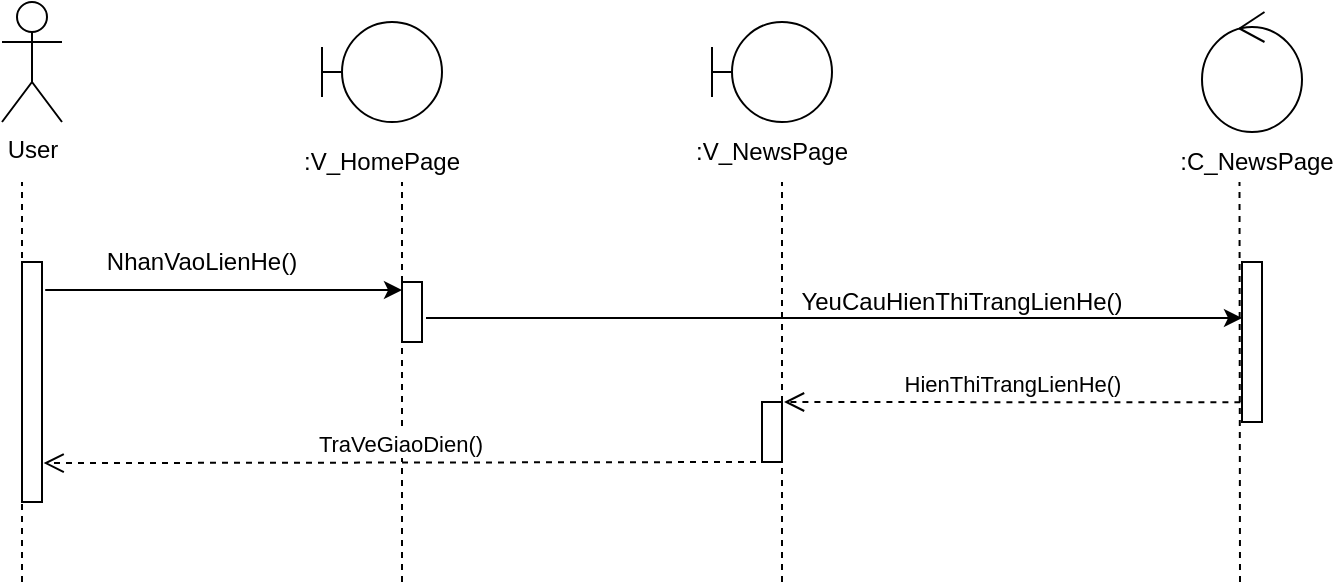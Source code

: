 <mxfile version="14.1.1" type="github">
  <diagram id="8tx0f6Vxz9agFVhBBBPL" name="Page-1">
    <mxGraphModel dx="1038" dy="500" grid="1" gridSize="10" guides="1" tooltips="1" connect="1" arrows="1" fold="1" page="1" pageScale="1" pageWidth="850" pageHeight="1100" math="0" shadow="0">
      <root>
        <mxCell id="0" />
        <mxCell id="1" parent="0" />
        <mxCell id="lPMRwBGSt5Wc1lzkxiQF-1" value="User" style="shape=umlActor;verticalLabelPosition=bottom;verticalAlign=top;html=1;outlineConnect=0;" parent="1" vertex="1">
          <mxGeometry x="70" y="70" width="30" height="60" as="geometry" />
        </mxCell>
        <mxCell id="lPMRwBGSt5Wc1lzkxiQF-2" value="" style="shape=umlBoundary;whiteSpace=wrap;html=1;" parent="1" vertex="1">
          <mxGeometry x="230" y="80" width="60" height="50" as="geometry" />
        </mxCell>
        <mxCell id="lPMRwBGSt5Wc1lzkxiQF-3" value="" style="shape=umlBoundary;whiteSpace=wrap;html=1;" parent="1" vertex="1">
          <mxGeometry x="425" y="80" width="60" height="50" as="geometry" />
        </mxCell>
        <mxCell id="lPMRwBGSt5Wc1lzkxiQF-5" value="" style="ellipse;shape=umlControl;whiteSpace=wrap;html=1;" parent="1" vertex="1">
          <mxGeometry x="670" y="75" width="50" height="60" as="geometry" />
        </mxCell>
        <mxCell id="lPMRwBGSt5Wc1lzkxiQF-6" value=":C_NewsPage" style="text;html=1;strokeColor=none;fillColor=none;align=center;verticalAlign=middle;whiteSpace=wrap;rounded=0;" parent="1" vertex="1">
          <mxGeometry x="680" y="140" width="35" height="20" as="geometry" />
        </mxCell>
        <mxCell id="lPMRwBGSt5Wc1lzkxiQF-7" value=":V_NewsPage" style="text;html=1;strokeColor=none;fillColor=none;align=center;verticalAlign=middle;whiteSpace=wrap;rounded=0;" parent="1" vertex="1">
          <mxGeometry x="435" y="135" width="40" height="20" as="geometry" />
        </mxCell>
        <mxCell id="lPMRwBGSt5Wc1lzkxiQF-8" value=":V_HomePage" style="text;html=1;strokeColor=none;fillColor=none;align=center;verticalAlign=middle;whiteSpace=wrap;rounded=0;" parent="1" vertex="1">
          <mxGeometry x="240" y="140" width="40" height="20" as="geometry" />
        </mxCell>
        <mxCell id="lPMRwBGSt5Wc1lzkxiQF-9" value="" style="endArrow=none;dashed=1;html=1;entryX=0.25;entryY=1;entryDx=0;entryDy=0;" parent="1" target="lPMRwBGSt5Wc1lzkxiQF-6" edge="1">
          <mxGeometry width="50" height="50" relative="1" as="geometry">
            <mxPoint x="689" y="360" as="sourcePoint" />
            <mxPoint x="450" y="270" as="targetPoint" />
          </mxGeometry>
        </mxCell>
        <mxCell id="lPMRwBGSt5Wc1lzkxiQF-10" value="" style="endArrow=none;dashed=1;html=1;" parent="1" edge="1">
          <mxGeometry width="50" height="50" relative="1" as="geometry">
            <mxPoint x="460" y="360" as="sourcePoint" />
            <mxPoint x="460" y="160" as="targetPoint" />
          </mxGeometry>
        </mxCell>
        <mxCell id="lPMRwBGSt5Wc1lzkxiQF-11" value="" style="endArrow=none;dashed=1;html=1;entryX=0.75;entryY=1;entryDx=0;entryDy=0;" parent="1" target="lPMRwBGSt5Wc1lzkxiQF-8" edge="1">
          <mxGeometry width="50" height="50" relative="1" as="geometry">
            <mxPoint x="270" y="360" as="sourcePoint" />
            <mxPoint x="270" y="170" as="targetPoint" />
          </mxGeometry>
        </mxCell>
        <mxCell id="lPMRwBGSt5Wc1lzkxiQF-12" value="" style="endArrow=none;dashed=1;html=1;" parent="1" edge="1">
          <mxGeometry width="50" height="50" relative="1" as="geometry">
            <mxPoint x="80" y="360" as="sourcePoint" />
            <mxPoint x="80" y="160" as="targetPoint" />
          </mxGeometry>
        </mxCell>
        <mxCell id="lPMRwBGSt5Wc1lzkxiQF-13" value="" style="html=1;points=[];perimeter=orthogonalPerimeter;" parent="1" vertex="1">
          <mxGeometry x="450" y="270" width="10" height="30" as="geometry" />
        </mxCell>
        <mxCell id="lPMRwBGSt5Wc1lzkxiQF-14" value="" style="html=1;points=[];perimeter=orthogonalPerimeter;" parent="1" vertex="1">
          <mxGeometry x="690" y="200" width="10" height="80" as="geometry" />
        </mxCell>
        <mxCell id="lPMRwBGSt5Wc1lzkxiQF-16" value="" style="html=1;points=[];perimeter=orthogonalPerimeter;" parent="1" vertex="1">
          <mxGeometry x="80" y="200" width="10" height="120" as="geometry" />
        </mxCell>
        <mxCell id="lPMRwBGSt5Wc1lzkxiQF-15" value="" style="html=1;points=[];perimeter=orthogonalPerimeter;" parent="1" vertex="1">
          <mxGeometry x="270" y="210" width="10" height="30" as="geometry" />
        </mxCell>
        <mxCell id="lPMRwBGSt5Wc1lzkxiQF-18" value="" style="endArrow=classic;html=1;exitX=1.16;exitY=0.117;exitDx=0;exitDy=0;exitPerimeter=0;" parent="1" source="lPMRwBGSt5Wc1lzkxiQF-16" target="lPMRwBGSt5Wc1lzkxiQF-15" edge="1">
          <mxGeometry width="50" height="50" relative="1" as="geometry">
            <mxPoint x="91.6" y="209.36" as="sourcePoint" />
            <mxPoint x="450" y="270" as="targetPoint" />
          </mxGeometry>
        </mxCell>
        <mxCell id="lPMRwBGSt5Wc1lzkxiQF-19" value="NhanVaoLienHe()" style="text;html=1;strokeColor=none;fillColor=none;align=center;verticalAlign=middle;whiteSpace=wrap;rounded=0;" parent="1" vertex="1">
          <mxGeometry x="150" y="190" width="40" height="20" as="geometry" />
        </mxCell>
        <mxCell id="lPMRwBGSt5Wc1lzkxiQF-21" value="" style="endArrow=classic;html=1;" parent="1" edge="1">
          <mxGeometry width="50" height="50" relative="1" as="geometry">
            <mxPoint x="282" y="228" as="sourcePoint" />
            <mxPoint x="690" y="228" as="targetPoint" />
          </mxGeometry>
        </mxCell>
        <mxCell id="lPMRwBGSt5Wc1lzkxiQF-22" value="YeuCauHienThiTrangLienHe()" style="text;html=1;strokeColor=none;fillColor=none;align=center;verticalAlign=middle;whiteSpace=wrap;rounded=0;" parent="1" vertex="1">
          <mxGeometry x="530" y="210" width="40" height="20" as="geometry" />
        </mxCell>
        <mxCell id="lPMRwBGSt5Wc1lzkxiQF-23" value="HienThiTrangLienHe()" style="html=1;verticalAlign=bottom;endArrow=open;dashed=1;endSize=8;exitX=-0.08;exitY=0.877;exitDx=0;exitDy=0;exitPerimeter=0;" parent="1" source="lPMRwBGSt5Wc1lzkxiQF-14" edge="1">
          <mxGeometry relative="1" as="geometry">
            <mxPoint x="460" y="290" as="sourcePoint" />
            <mxPoint x="461" y="270" as="targetPoint" />
          </mxGeometry>
        </mxCell>
        <mxCell id="lPMRwBGSt5Wc1lzkxiQF-25" value="TraVeGiaoDien()" style="html=1;verticalAlign=bottom;endArrow=open;dashed=1;endSize=8;entryX=1.08;entryY=0.838;entryDx=0;entryDy=0;entryPerimeter=0;" parent="1" target="lPMRwBGSt5Wc1lzkxiQF-16" edge="1">
          <mxGeometry relative="1" as="geometry">
            <mxPoint x="447" y="300" as="sourcePoint" />
            <mxPoint x="380" y="290" as="targetPoint" />
          </mxGeometry>
        </mxCell>
      </root>
    </mxGraphModel>
  </diagram>
</mxfile>
